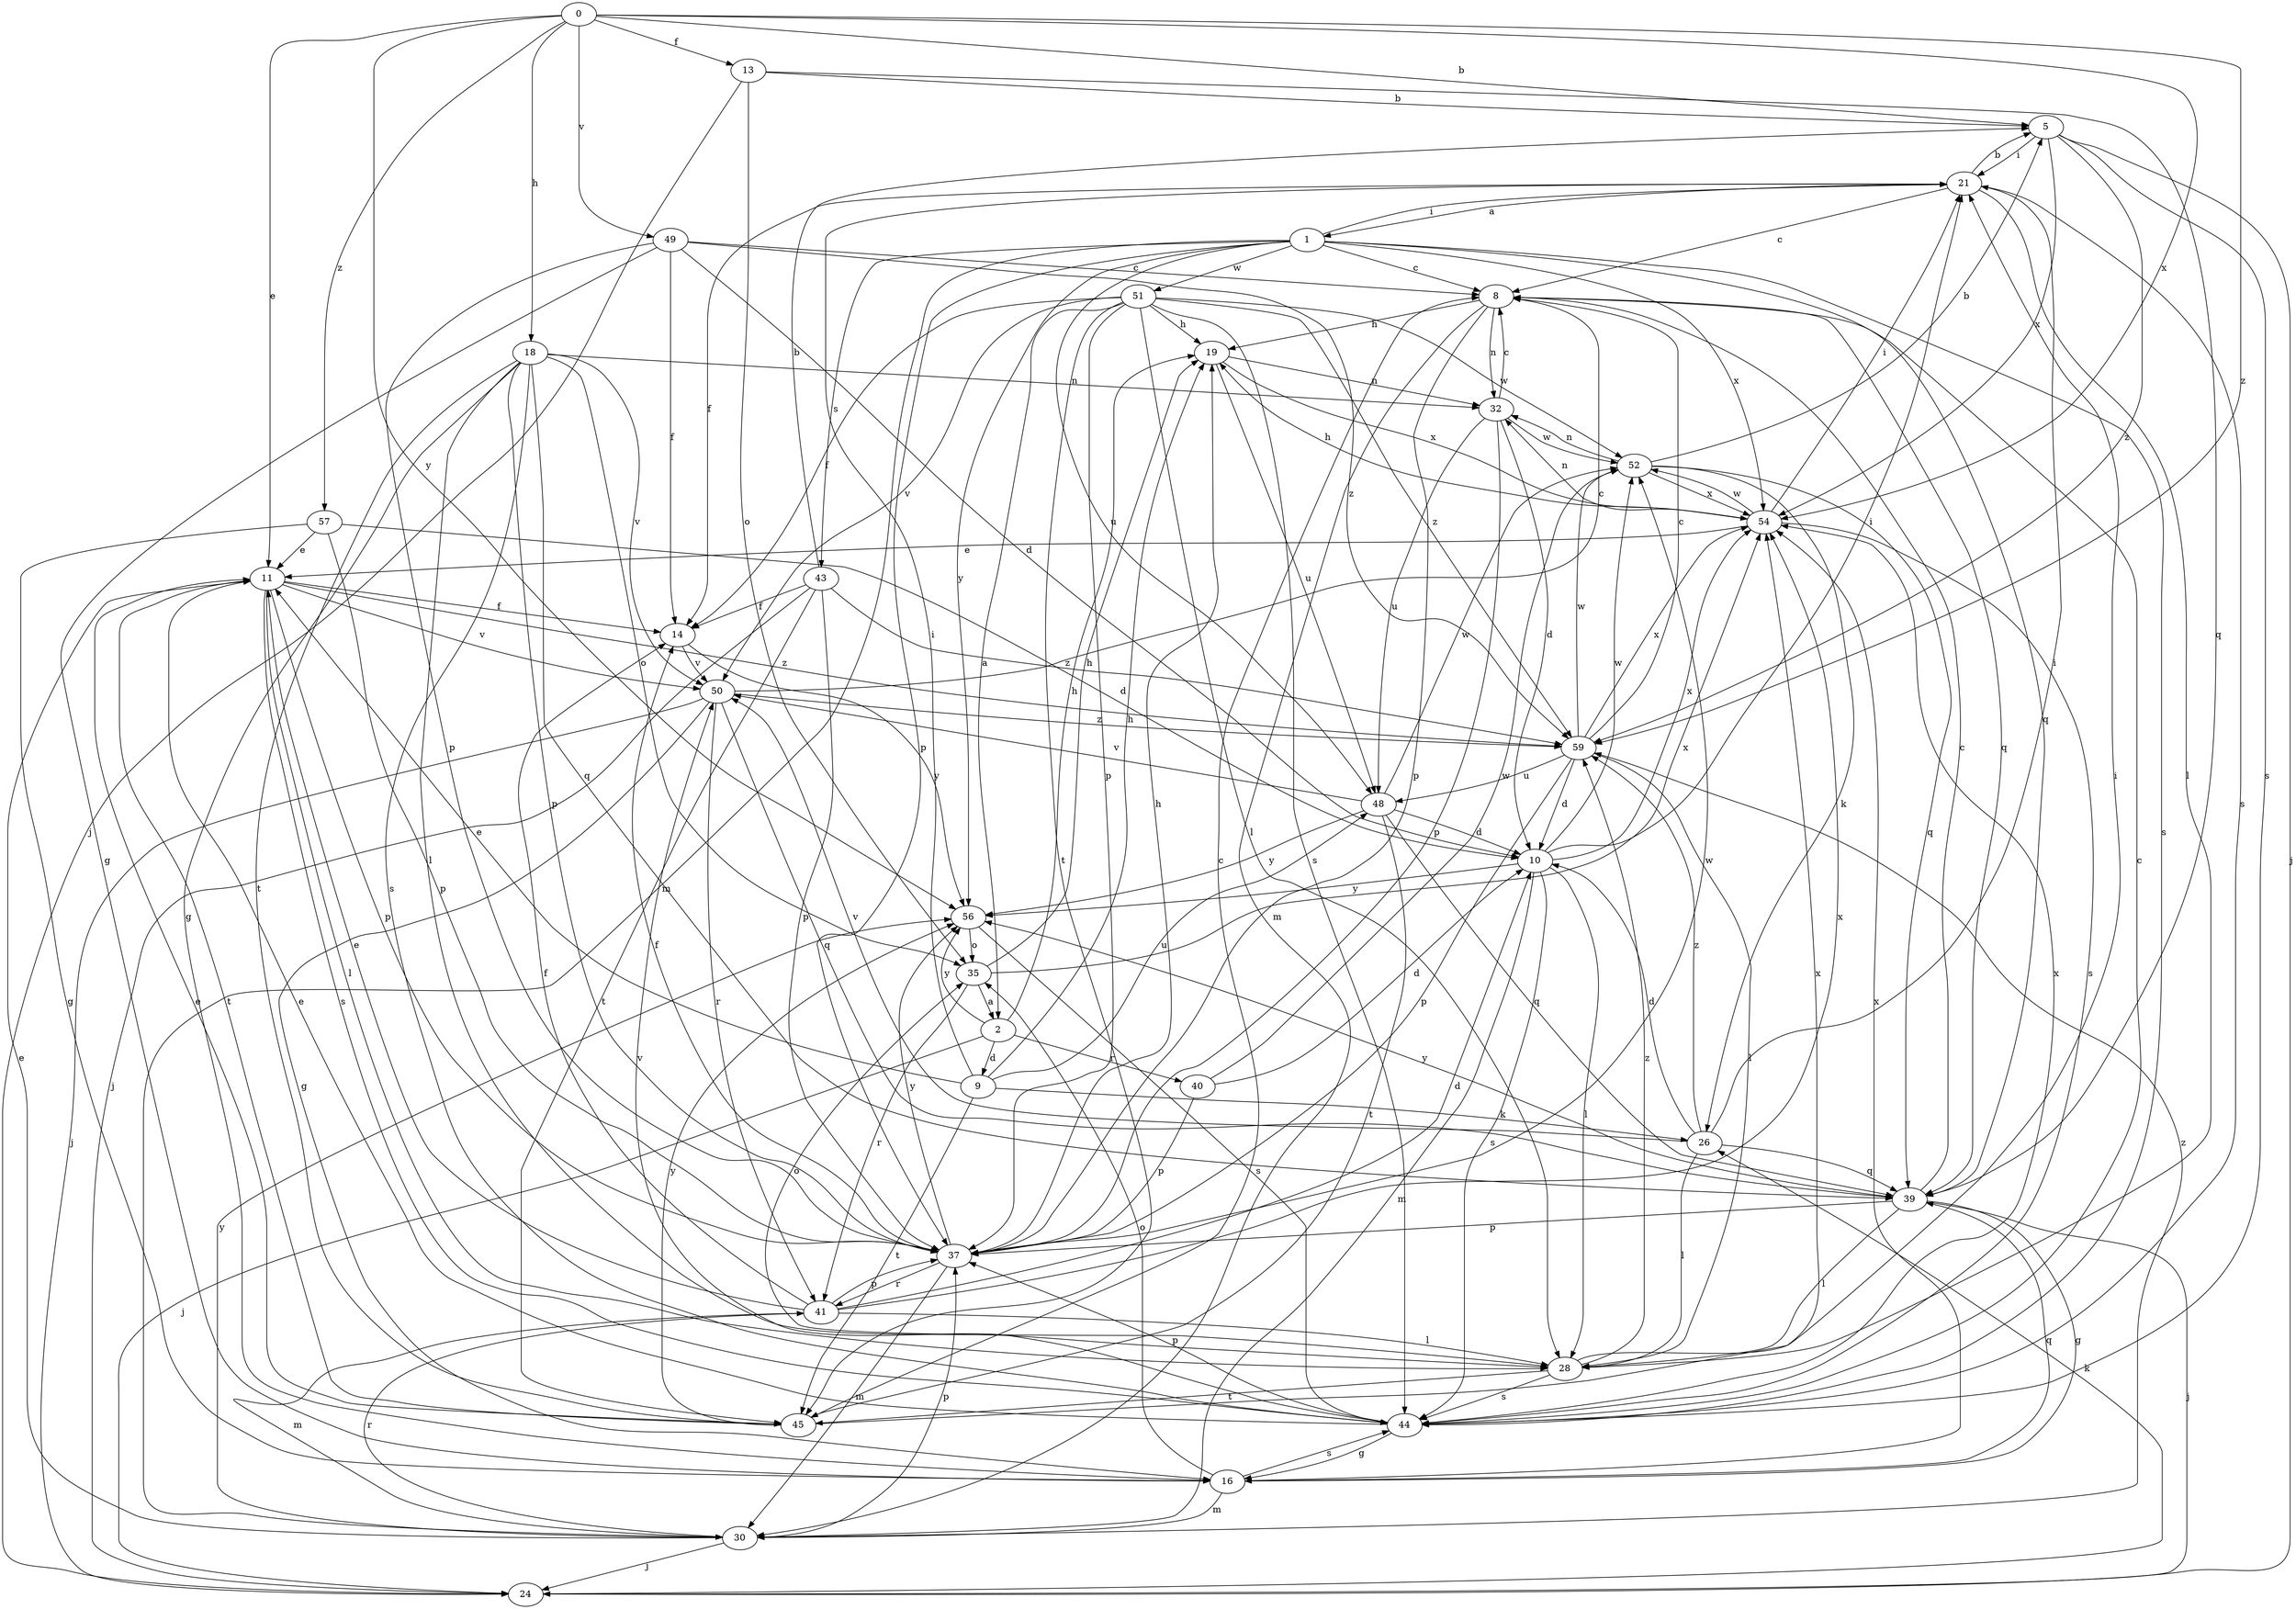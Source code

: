 strict digraph  {
0;
1;
2;
5;
8;
9;
10;
11;
13;
14;
16;
18;
19;
21;
24;
26;
28;
30;
32;
35;
37;
39;
40;
41;
43;
44;
45;
48;
49;
50;
51;
52;
54;
56;
57;
59;
0 -> 5  [label=b];
0 -> 11  [label=e];
0 -> 13  [label=f];
0 -> 18  [label=h];
0 -> 49  [label=v];
0 -> 54  [label=x];
0 -> 56  [label=y];
0 -> 57  [label=z];
0 -> 59  [label=z];
1 -> 8  [label=c];
1 -> 21  [label=i];
1 -> 30  [label=m];
1 -> 37  [label=p];
1 -> 39  [label=q];
1 -> 43  [label=s];
1 -> 44  [label=s];
1 -> 48  [label=u];
1 -> 51  [label=w];
1 -> 54  [label=x];
1 -> 56  [label=y];
2 -> 9  [label=d];
2 -> 19  [label=h];
2 -> 24  [label=j];
2 -> 40  [label=r];
2 -> 56  [label=y];
5 -> 21  [label=i];
5 -> 24  [label=j];
5 -> 44  [label=s];
5 -> 54  [label=x];
5 -> 59  [label=z];
8 -> 19  [label=h];
8 -> 30  [label=m];
8 -> 32  [label=n];
8 -> 37  [label=p];
8 -> 39  [label=q];
9 -> 11  [label=e];
9 -> 19  [label=h];
9 -> 21  [label=i];
9 -> 26  [label=k];
9 -> 45  [label=t];
9 -> 48  [label=u];
10 -> 21  [label=i];
10 -> 28  [label=l];
10 -> 30  [label=m];
10 -> 44  [label=s];
10 -> 52  [label=w];
10 -> 54  [label=x];
10 -> 56  [label=y];
11 -> 14  [label=f];
11 -> 28  [label=l];
11 -> 37  [label=p];
11 -> 44  [label=s];
11 -> 45  [label=t];
11 -> 50  [label=v];
11 -> 59  [label=z];
13 -> 5  [label=b];
13 -> 24  [label=j];
13 -> 35  [label=o];
13 -> 39  [label=q];
14 -> 50  [label=v];
14 -> 56  [label=y];
16 -> 30  [label=m];
16 -> 35  [label=o];
16 -> 39  [label=q];
16 -> 44  [label=s];
16 -> 54  [label=x];
18 -> 16  [label=g];
18 -> 28  [label=l];
18 -> 32  [label=n];
18 -> 35  [label=o];
18 -> 37  [label=p];
18 -> 39  [label=q];
18 -> 44  [label=s];
18 -> 45  [label=t];
18 -> 50  [label=v];
19 -> 32  [label=n];
19 -> 48  [label=u];
19 -> 54  [label=x];
21 -> 1  [label=a];
21 -> 5  [label=b];
21 -> 8  [label=c];
21 -> 14  [label=f];
21 -> 28  [label=l];
21 -> 44  [label=s];
24 -> 26  [label=k];
26 -> 10  [label=d];
26 -> 21  [label=i];
26 -> 28  [label=l];
26 -> 39  [label=q];
26 -> 50  [label=v];
26 -> 59  [label=z];
28 -> 21  [label=i];
28 -> 35  [label=o];
28 -> 44  [label=s];
28 -> 45  [label=t];
28 -> 59  [label=z];
30 -> 11  [label=e];
30 -> 24  [label=j];
30 -> 37  [label=p];
30 -> 41  [label=r];
30 -> 56  [label=y];
30 -> 59  [label=z];
32 -> 8  [label=c];
32 -> 10  [label=d];
32 -> 37  [label=p];
32 -> 48  [label=u];
32 -> 52  [label=w];
35 -> 2  [label=a];
35 -> 19  [label=h];
35 -> 41  [label=r];
35 -> 54  [label=x];
37 -> 14  [label=f];
37 -> 19  [label=h];
37 -> 30  [label=m];
37 -> 41  [label=r];
37 -> 52  [label=w];
37 -> 56  [label=y];
39 -> 8  [label=c];
39 -> 16  [label=g];
39 -> 24  [label=j];
39 -> 28  [label=l];
39 -> 37  [label=p];
39 -> 56  [label=y];
40 -> 10  [label=d];
40 -> 37  [label=p];
40 -> 52  [label=w];
41 -> 10  [label=d];
41 -> 11  [label=e];
41 -> 14  [label=f];
41 -> 28  [label=l];
41 -> 30  [label=m];
41 -> 37  [label=p];
41 -> 54  [label=x];
43 -> 5  [label=b];
43 -> 14  [label=f];
43 -> 24  [label=j];
43 -> 37  [label=p];
43 -> 45  [label=t];
43 -> 59  [label=z];
44 -> 8  [label=c];
44 -> 11  [label=e];
44 -> 16  [label=g];
44 -> 37  [label=p];
44 -> 50  [label=v];
44 -> 54  [label=x];
45 -> 8  [label=c];
45 -> 11  [label=e];
45 -> 54  [label=x];
45 -> 56  [label=y];
48 -> 10  [label=d];
48 -> 39  [label=q];
48 -> 45  [label=t];
48 -> 50  [label=v];
48 -> 52  [label=w];
48 -> 56  [label=y];
49 -> 8  [label=c];
49 -> 10  [label=d];
49 -> 14  [label=f];
49 -> 16  [label=g];
49 -> 37  [label=p];
49 -> 59  [label=z];
50 -> 8  [label=c];
50 -> 16  [label=g];
50 -> 24  [label=j];
50 -> 39  [label=q];
50 -> 41  [label=r];
50 -> 59  [label=z];
51 -> 2  [label=a];
51 -> 14  [label=f];
51 -> 19  [label=h];
51 -> 28  [label=l];
51 -> 37  [label=p];
51 -> 44  [label=s];
51 -> 45  [label=t];
51 -> 50  [label=v];
51 -> 52  [label=w];
51 -> 59  [label=z];
52 -> 5  [label=b];
52 -> 26  [label=k];
52 -> 32  [label=n];
52 -> 39  [label=q];
52 -> 54  [label=x];
54 -> 11  [label=e];
54 -> 19  [label=h];
54 -> 21  [label=i];
54 -> 32  [label=n];
54 -> 44  [label=s];
54 -> 52  [label=w];
56 -> 35  [label=o];
56 -> 44  [label=s];
57 -> 10  [label=d];
57 -> 11  [label=e];
57 -> 16  [label=g];
57 -> 37  [label=p];
59 -> 8  [label=c];
59 -> 10  [label=d];
59 -> 28  [label=l];
59 -> 37  [label=p];
59 -> 48  [label=u];
59 -> 52  [label=w];
59 -> 54  [label=x];
}

